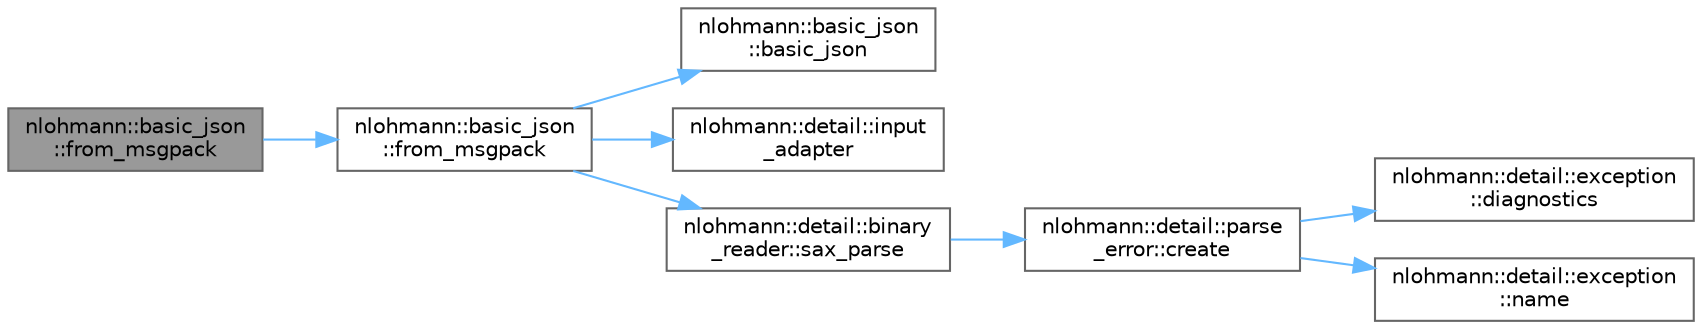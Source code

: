 digraph "nlohmann::basic_json::from_msgpack"
{
 // LATEX_PDF_SIZE
  bgcolor="transparent";
  edge [fontname=Helvetica,fontsize=10,labelfontname=Helvetica,labelfontsize=10];
  node [fontname=Helvetica,fontsize=10,shape=box,height=0.2,width=0.4];
  rankdir="LR";
  Node1 [id="Node000001",label="nlohmann::basic_json\l::from_msgpack",height=0.2,width=0.4,color="gray40", fillcolor="grey60", style="filled", fontcolor="black",tooltip=" "];
  Node1 -> Node2 [id="edge1_Node000001_Node000002",color="steelblue1",style="solid",tooltip=" "];
  Node2 [id="Node000002",label="nlohmann::basic_json\l::from_msgpack",height=0.2,width=0.4,color="grey40", fillcolor="white", style="filled",URL="$classnlohmann_1_1basic__json.html#adbcab52fca1e25b3311ef14e71a57590",tooltip="create a JSON value from an input in MessagePack format"];
  Node2 -> Node3 [id="edge2_Node000002_Node000003",color="steelblue1",style="solid",tooltip=" "];
  Node3 [id="Node000003",label="nlohmann::basic_json\l::basic_json",height=0.2,width=0.4,color="grey40", fillcolor="white", style="filled",URL="$classnlohmann_1_1basic__json.html#a19734fbc9c97d536832892ddacd6b62a",tooltip="create an empty value with a given type"];
  Node2 -> Node4 [id="edge3_Node000002_Node000004",color="steelblue1",style="solid",tooltip=" "];
  Node4 [id="Node000004",label="nlohmann::detail::input\l_adapter",height=0.2,width=0.4,color="grey40", fillcolor="white", style="filled",URL="$namespacenlohmann_1_1detail.html#a616a53cc3114fdc113fc44e6af4c3c7f",tooltip=" "];
  Node2 -> Node5 [id="edge4_Node000002_Node000005",color="steelblue1",style="solid",tooltip=" "];
  Node5 [id="Node000005",label="nlohmann::detail::binary\l_reader::sax_parse",height=0.2,width=0.4,color="grey40", fillcolor="white", style="filled",URL="$classnlohmann_1_1detail_1_1binary__reader.html#ab4afd9ee276bbb15a0f898061aad94dd",tooltip=" "];
  Node5 -> Node6 [id="edge5_Node000005_Node000006",color="steelblue1",style="solid",tooltip=" "];
  Node6 [id="Node000006",label="nlohmann::detail::parse\l_error::create",height=0.2,width=0.4,color="grey40", fillcolor="white", style="filled",URL="$classnlohmann_1_1detail_1_1parse__error.html#ae77bd584cb9101140790219af7fec1ce",tooltip="create a parse error exception"];
  Node6 -> Node7 [id="edge6_Node000006_Node000007",color="steelblue1",style="solid",tooltip=" "];
  Node7 [id="Node000007",label="nlohmann::detail::exception\l::diagnostics",height=0.2,width=0.4,color="grey40", fillcolor="white", style="filled",URL="$classnlohmann_1_1detail_1_1exception.html#aa353a7dba4fd179f7224b8a2a238a264",tooltip=" "];
  Node6 -> Node8 [id="edge7_Node000006_Node000008",color="steelblue1",style="solid",tooltip=" "];
  Node8 [id="Node000008",label="nlohmann::detail::exception\l::name",height=0.2,width=0.4,color="grey40", fillcolor="white", style="filled",URL="$classnlohmann_1_1detail_1_1exception.html#abf41a7e9178356314082284e6cfea278",tooltip=" "];
}
